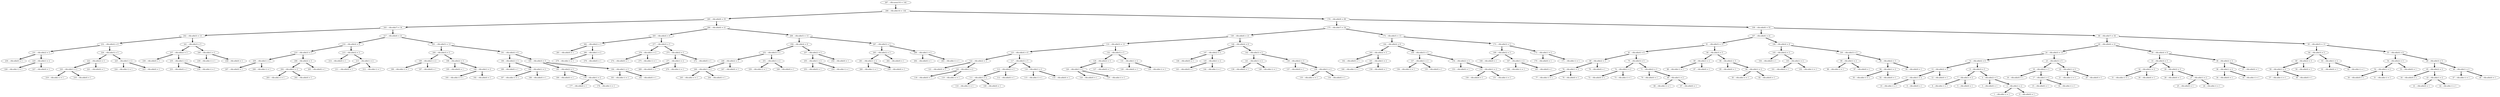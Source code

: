 digraph PDG {
230 [shape=ellipse, label="230 .- rfib:nfib(0) = 1"];
193 [shape=ellipse, label="193 .- rfib:nfib(-1) = 1"];
199 [shape=ellipse, label="199 .- rfib:nfib(1) = 2"];
15 [shape=ellipse, label="15 .- rfib:nfib(0) = 1"];
242 [shape=ellipse, label="242 .- rfib:nfib(5) = 13"];
214 [shape=ellipse, label="214 .- rfib:nfib(0) = 1"];
129 [shape=ellipse, label="129 .- rfib:nfib(0) = 1"];
286 [shape=ellipse, label="286 .- rfib:nfib(10) = 144"];
190 [shape=ellipse, label="190 .- rfib:nfib(2) = 3"];
111 [shape=ellipse, label="111 .- rfib:nfib(1) = 2"];
25 [shape=ellipse, label="25 .- rfib:nfib(0) = 1"];
13 [shape=ellipse, label="13 .- rfib:nfib(2) = 3"];
196 [shape=ellipse, label="196 .- rfib:nfib(2) = 3"];
8 [shape=ellipse, label="8 .- rfib:nfib(3) = 5"];
192 [shape=ellipse, label="192 .- rfib:nfib(0) = 1"];
231 [shape=ellipse, label="231 .- rfib:nfib(2) = 3"];
282 [shape=ellipse, label="282 .- rfib:nfib(2) = 3"];
150 [shape=ellipse, label="150 .- rfib:nfib(0) = 1"];
253 [shape=ellipse, label="253 .- rfib:nfib(0) = 1"];
239 [shape=ellipse, label="239 .- rfib:nfib(-1) = 1"];
163 [shape=ellipse, label="163 .- rfib:nfib(2) = 3"];
45 [shape=ellipse, label="45 .- rfib:nfib(2) = 3"];
245 [shape=ellipse, label="245 .- rfib:nfib(-1) = 1"];
94 [shape=ellipse, label="94 .- rfib:nfib(1) = 2"];
219 [shape=ellipse, label="219 .- rfib:nfib(-1) = 1"];
177 [shape=ellipse, label="177 .- rfib:nfib(0) = 1"];
118 [shape=ellipse, label="118 .- rfib:nfib(0) = 1"];
168 [shape=ellipse, label="168 .- rfib:nfib(0) = 1"];
233 [shape=ellipse, label="233 .- rfib:nfib(0) = 1"];
189 [shape=ellipse, label="189 .- rfib:nfib(0) = 1"];
74 [shape=ellipse, label="74 .- rfib:nfib(1) = 2"];
264 [shape=ellipse, label="264 .- rfib:nfib(0) = 1"];
133 [shape=ellipse, label="133 .- rfib:nfib(5) = 13"];
113 [shape=ellipse, label="113 .- rfib:nfib(2) = 3"];
243 [shape=ellipse, label="243 .- rfib:nfib(7) = 34"];
60 [shape=ellipse, label="60 .- rfib:nfib(2) = 3"];
123 [shape=ellipse, label="123 .- rfib:nfib(4) = 8"];
121 [shape=ellipse, label="121 .- rfib:nfib(0) = 1"];
250 [shape=ellipse, label="250 .- rfib:nfib(-1) = 1"];
252 [shape=ellipse, label="252 .- rfib:nfib(3) = 5"];
218 [shape=ellipse, label="218 .- rfib:nfib(0) = 1"];
95 [shape=ellipse, label="95 .- rfib:nfib(0) = 1"];
128 [shape=ellipse, label="128 .- rfib:nfib(2) = 3"];
57 [shape=ellipse, label="57 .- rfib:nfib(-1) = 1"];
101 [shape=ellipse, label="101 .- rfib:nfib(0) = 1"];
200 [shape=ellipse, label="200 .- rfib:nfib(3) = 5"];
54 [shape=ellipse, label="54 .- rfib:nfib(2) = 3"];
135 [shape=ellipse, label="135 .- rfib:nfib(-1) = 1"];
271 [shape=ellipse, label="271 .- rfib:nfib(1) = 2"];
89 [shape=ellipse, label="89 .- rfib:nfib(1) = 2"];
21 [shape=ellipse, label="21 .- rfib:nfib(-1) = 1"];
255 [shape=ellipse, label="255 .- rfib:nfib(1) = 2"];
107 [shape=ellipse, label="107 .- rfib:nfib(6) = 21"];
47 [shape=ellipse, label="47 .- rfib:nfib(-1) = 1"];
24 [shape=ellipse, label="24 .- rfib:nfib(5) = 13"];
40 [shape=ellipse, label="40 .- rfib:nfib(6) = 21"];
58 [shape=ellipse, label="58 .- rfib:nfib(1) = 2"];
260 [shape=ellipse, label="260 .- rfib:nfib(-1) = 1"];
226 [shape=ellipse, label="226 .- rfib:nfib(3) = 5"];
77 [shape=ellipse, label="77 .- rfib:nfib(-1) = 1"];
210 [shape=ellipse, label="210 .- rfib:nfib(3) = 5"];
102 [shape=ellipse, label="102 .- rfib:nfib(-1) = 1"];
213 [shape=ellipse, label="213 .- rfib:nfib(1) = 2"];
134 [shape=ellipse, label="134 .- rfib:nfib(0) = 1"];
169 [shape=ellipse, label="169 .- rfib:nfib(2) = 3"];
274 [shape=ellipse, label="274 .- rfib:nfib(0) = 1"];
220 [shape=ellipse, label="220 .- rfib:nfib(1) = 2"];
149 [shape=ellipse, label="149 .- rfib:nfib(6) = 21"];
93 [shape=ellipse, label="93 .- rfib:nfib(-1) = 1"];
110 [shape=ellipse, label="110 .- rfib:nfib(-1) = 1"];
257 [shape=ellipse, label="257 .- rfib:nfib(2) = 3"];
263 [shape=ellipse, label="263 .- rfib:nfib(2) = 3"];
105 [shape=ellipse, label="105 .- rfib:nfib(2) = 3"];
232 [shape=ellipse, label="232 .- rfib:nfib(4) = 8"];
11 [shape=ellipse, label="11 .- rfib:nfib(1) = 2"];
217 [shape=ellipse, label="217 .- rfib:nfib(6) = 21"];
83 [shape=ellipse, label="83 .- rfib:nfib(-1) = 1"];
287 [shape=ellipse, label="287 .- rfib:main(10) = 144"];
63 [shape=ellipse, label="63 .- rfib:nfib(1) = 2"];
181 [shape=ellipse, label="181 .- rfib:nfib(2) = 3"];
178 [shape=ellipse, label="178 .- rfib:nfib(-1) = 1"];
26 [shape=ellipse, label="26 .- rfib:nfib(-1) = 1"];
141 [shape=ellipse, label="141 .- rfib:nfib(1) = 2"];
137 [shape=ellipse, label="137 .- rfib:nfib(0) = 1"];
136 [shape=ellipse, label="136 .- rfib:nfib(1) = 2"];
20 [shape=ellipse, label="20 .- rfib:nfib(0) = 1"];
98 [shape=ellipse, label="98 .- rfib:nfib(-1) = 1"];
143 [shape=ellipse, label="143 .- rfib:nfib(0) = 1"];
44 [shape=ellipse, label="44 .- rfib:nfib(0) = 1"];
283 [shape=ellipse, label="283 .- rfib:nfib(4) = 8"];
207 [shape=ellipse, label="207 .- rfib:nfib(0) = 1"];
162 [shape=ellipse, label="162 .- rfib:nfib(0) = 1"];
99 [shape=ellipse, label="99 .- rfib:nfib(1) = 2"];
76 [shape=ellipse, label="76 .- rfib:nfib(0) = 1"];
1 [shape=ellipse, label="1 .- rfib:nfib(-1) = 1"];
175 [shape=ellipse, label="175 .- rfib:nfib(7) = 34"];
126 [shape=ellipse, label="126 .- rfib:nfib(1) = 2"];
156 [shape=ellipse, label="156 .- rfib:nfib(-1) = 1"];
104 [shape=ellipse, label="104 .- rfib:nfib(0) = 1"];
82 [shape=ellipse, label="82 .- rfib:nfib(0) = 1"];
198 [shape=ellipse, label="198 .- rfib:nfib(-1) = 1"];
211 [shape=ellipse, label="211 .- rfib:nfib(0) = 1"];
184 [shape=ellipse, label="184 .- rfib:nfib(1) = 2"];
41 [shape=ellipse, label="41 .- rfib:nfib(0) = 1"];
229 [shape=ellipse, label="229 .- rfib:nfib(1) = 2"];
91 [shape=ellipse, label="91 .- rfib:nfib(5) = 13"];
209 [shape=ellipse, label="209 .- rfib:nfib(1) = 2"];
166 [shape=ellipse, label="166 .- rfib:nfib(-1) = 1"];
120 [shape=ellipse, label="120 .- rfib:nfib(1) = 2"];
258 [shape=ellipse, label="258 .- rfib:nfib(4) = 8"];
241 [shape=ellipse, label="241 .- rfib:nfib(3) = 5"];
204 [shape=ellipse, label="204 .- rfib:nfib(1) = 2"];
272 [shape=ellipse, label="272 .- rfib:nfib(0) = 1"];
43 [shape=ellipse, label="43 .- rfib:nfib(1) = 2"];
56 [shape=ellipse, label="56 .- rfib:nfib(0) = 1"];
249 [shape=ellipse, label="249 .- rfib:nfib(0) = 1"];
115 [shape=ellipse, label="115 .- rfib:nfib(-1) = 1"];
285 [shape=ellipse, label="285 .- rfib:nfib(8) = 55"];
167 [shape=ellipse, label="167 .- rfib:nfib(1) = 2"];
276 [shape=ellipse, label="276 .- rfib:nfib(1) = 2"];
14 [shape=ellipse, label="14 .- rfib:nfib(4) = 8"];
203 [shape=ellipse, label="203 .- rfib:nfib(-1) = 1"];
61 [shape=ellipse, label="61 .- rfib:nfib(0) = 1"];
275 [shape=ellipse, label="275 .- rfib:nfib(-1) = 1"];
146 [shape=ellipse, label="146 .- rfib:nfib(0) = 1"];
170 [shape=ellipse, label="170 .- rfib:nfib(0) = 1"];
215 [shape=ellipse, label="215 .- rfib:nfib(2) = 3"];
206 [shape=ellipse, label="206 .- rfib:nfib(2) = 3"];
96 [shape=ellipse, label="96 .- rfib:nfib(2) = 3"];
187 [shape=ellipse, label="187 .- rfib:nfib(-1) = 1"];
80 [shape=ellipse, label="80 .- rfib:nfib(2) = 3"];
28 [shape=ellipse, label="28 .- rfib:nfib(0) = 1"];
23 [shape=ellipse, label="23 .- rfib:nfib(3) = 5"];
108 [shape=ellipse, label="108 .- rfib:nfib(8) = 55"];
112 [shape=ellipse, label="112 .- rfib:nfib(0) = 1"];
92 [shape=ellipse, label="92 .- rfib:nfib(0) = 1"];
160 [shape=ellipse, label="160 .- rfib:nfib(-1) = 1"];
157 [shape=ellipse, label="157 .- rfib:nfib(1) = 2"];
127 [shape=ellipse, label="127 .- rfib:nfib(0) = 1"];
284 [shape=ellipse, label="284 .- rfib:nfib(6) = 21"];
197 [shape=ellipse, label="197 .- rfib:nfib(0) = 1"];
16 [shape=ellipse, label="16 .- rfib:nfib(-1) = 1"];
155 [shape=ellipse, label="155 .- rfib:nfib(0) = 1"];
261 [shape=ellipse, label="261 .- rfib:nfib(1) = 2"];
12 [shape=ellipse, label="12 .- rfib:nfib(0) = 1"];
236 [shape=ellipse, label="236 .- rfib:nfib(0) = 1"];
164 [shape=ellipse, label="164 .- rfib:nfib(4) = 8"];
39 [shape=ellipse, label="39 .- rfib:nfib(4) = 8"];
265 [shape=ellipse, label="265 .- rfib:nfib(-1) = 1"];
78 [shape=ellipse, label="78 .- rfib:nfib(1) = 2"];
248 [shape=ellipse, label="248 .- rfib:nfib(2) = 3"];
130 [shape=ellipse, label="130 .- rfib:nfib(-1) = 1"];
34 [shape=ellipse, label="34 .- rfib:nfib(0) = 1"];
195 [shape=ellipse, label="195 .- rfib:nfib(0) = 1"];
154 [shape=ellipse, label="154 .- rfib:nfib(2) = 3"];
68 [shape=ellipse, label="68 .- rfib:nfib(-1) = 1"];
224 [shape=ellipse, label="224 .- rfib:nfib(-1) = 1"];
138 [shape=ellipse, label="138 .- rfib:nfib(2) = 3"];
52 [shape=ellipse, label="52 .- rfib:nfib(1) = 2"];
145 [shape=ellipse, label="145 .- rfib:nfib(1) = 2"];
81 [shape=ellipse, label="81 .- rfib:nfib(4) = 8"];
75 [shape=ellipse, label="75 .- rfib:nfib(3) = 5"];
64 [shape=ellipse, label="64 .- rfib:nfib(3) = 5"];
238 [shape=ellipse, label="238 .- rfib:nfib(0) = 1"];
109 [shape=ellipse, label="109 .- rfib:nfib(0) = 1"];
50 [shape=ellipse, label="50 .- rfib:nfib(0) = 1"];
202 [shape=ellipse, label="202 .- rfib:nfib(0) = 1"];
122 [shape=ellipse, label="122 .- rfib:nfib(2) = 3"];
67 [shape=ellipse, label="67 .- rfib:nfib(0) = 1"];
191 [shape=ellipse, label="191 .- rfib:nfib(4) = 8"];
279 [shape=ellipse, label="279 .- rfib:nfib(-1) = 1"];
36 [shape=ellipse, label="36 .- rfib:nfib(1) = 2"];
7 [shape=ellipse, label="7 .- rfib:nfib(1) = 2"];
32 [shape=ellipse, label="32 .- rfib:nfib(1) = 2"];
267 [shape=ellipse, label="267 .- rfib:nfib(3) = 5"];
35 [shape=ellipse, label="35 .- rfib:nfib(-1) = 1"];
49 [shape=ellipse, label="49 .- rfib:nfib(3) = 5"];
3 [shape=ellipse, label="3 .- rfib:nfib(0) = 1"];
269 [shape=ellipse, label="269 .- rfib:nfib(0) = 1"];
119 [shape=ellipse, label="119 .- rfib:nfib(-1) = 1"];
172 [shape=ellipse, label="172 .- rfib:nfib(1) = 2"];
158 [shape=ellipse, label="158 .- rfib:nfib(3) = 5"];
55 [shape=ellipse, label="55 .- rfib:nfib(4) = 8"];
33 [shape=ellipse, label="33 .- rfib:nfib(3) = 5"];
106 [shape=ellipse, label="106 .- rfib:nfib(4) = 8"];
273 [shape=ellipse, label="273 .- rfib:nfib(2) = 3"];
42 [shape=ellipse, label="42 .- rfib:nfib(-1) = 1"];
132 [shape=ellipse, label="132 .- rfib:nfib(3) = 5"];
72 [shape=ellipse, label="72 .- rfib:nfib(0) = 1"];
70 [shape=ellipse, label="70 .- rfib:nfib(0) = 1"];
10 [shape=ellipse, label="10 .- rfib:nfib(-1) = 1"];
9 [shape=ellipse, label="9 .- rfib:nfib(0) = 1"];
144 [shape=ellipse, label="144 .- rfib:nfib(-1) = 1"];
86 [shape=ellipse, label="86 .- rfib:nfib(2) = 3"];
19 [shape=ellipse, label="19 .- rfib:nfib(2) = 3"];
262 [shape=ellipse, label="262 .- rfib:nfib(0) = 1"];
147 [shape=ellipse, label="147 .- rfib:nfib(2) = 3"];
251 [shape=ellipse, label="251 .- rfib:nfib(1) = 2"];
18 [shape=ellipse, label="18 .- rfib:nfib(0) = 1"];
51 [shape=ellipse, label="51 .- rfib:nfib(-1) = 1"];
27 [shape=ellipse, label="27 .- rfib:nfib(1) = 2"];
103 [shape=ellipse, label="103 .- rfib:nfib(1) = 2"];
29 [shape=ellipse, label="29 .- rfib:nfib(2) = 3"];
22 [shape=ellipse, label="22 .- rfib:nfib(1) = 2"];
173 [shape=ellipse, label="173 .- rfib:nfib(3) = 5"];
114 [shape=ellipse, label="114 .- rfib:nfib(0) = 1"];
97 [shape=ellipse, label="97 .- rfib:nfib(0) = 1"];
183 [shape=ellipse, label="183 .- rfib:nfib(-1) = 1"];
131 [shape=ellipse, label="131 .- rfib:nfib(1) = 2"];
73 [shape=ellipse, label="73 .- rfib:nfib(-1) = 1"];
88 [shape=ellipse, label="88 .- rfib:nfib(-1) = 1"];
46 [shape=ellipse, label="46 .- rfib:nfib(0) = 1"];
246 [shape=ellipse, label="246 .- rfib:nfib(1) = 2"];
237 [shape=ellipse, label="237 .- rfib:nfib(2) = 3"];
153 [shape=ellipse, label="153 .- rfib:nfib(0) = 1"];
124 [shape=ellipse, label="124 .- rfib:nfib(0) = 1"];
188 [shape=ellipse, label="188 .- rfib:nfib(1) = 2"];
216 [shape=ellipse, label="216 .- rfib:nfib(4) = 8"];
228 [shape=ellipse, label="228 .- rfib:nfib(-1) = 1"];
259 [shape=ellipse, label="259 .- rfib:nfib(0) = 1"];
223 [shape=ellipse, label="223 .- rfib:nfib(0) = 1"];
182 [shape=ellipse, label="182 .- rfib:nfib(0) = 1"];
159 [shape=ellipse, label="159 .- rfib:nfib(0) = 1"];
38 [shape=ellipse, label="38 .- rfib:nfib(2) = 3"];
174 [shape=ellipse, label="174 .- rfib:nfib(5) = 13"];
4 [shape=ellipse, label="4 .- rfib:nfib(2) = 3"];
48 [shape=ellipse, label="48 .- rfib:nfib(1) = 2"];
270 [shape=ellipse, label="270 .- rfib:nfib(-1) = 1"];
205 [shape=ellipse, label="205 .- rfib:nfib(0) = 1"];
62 [shape=ellipse, label="62 .- rfib:nfib(-1) = 1"];
254 [shape=ellipse, label="254 .- rfib:nfib(-1) = 1"];
176 [shape=ellipse, label="176 .- rfib:nfib(9) = 89"];
139 [shape=ellipse, label="139 .- rfib:nfib(0) = 1"];
212 [shape=ellipse, label="212 .- rfib:nfib(-1) = 1"];
161 [shape=ellipse, label="161 .- rfib:nfib(1) = 2"];
71 [shape=ellipse, label="71 .- rfib:nfib(2) = 3"];
165 [shape=ellipse, label="165 .- rfib:nfib(0) = 1"];
17 [shape=ellipse, label="17 .- rfib:nfib(1) = 2"];
65 [shape=ellipse, label="65 .- rfib:nfib(5) = 13"];
125 [shape=ellipse, label="125 .- rfib:nfib(-1) = 1"];
79 [shape=ellipse, label="79 .- rfib:nfib(0) = 1"];
244 [shape=ellipse, label="244 .- rfib:nfib(0) = 1"];
0 [shape=ellipse, label="0 .- rfib:nfib(0) = 1"];
235 [shape=ellipse, label="235 .- rfib:nfib(1) = 2"];
66 [shape=ellipse, label="66 .- rfib:nfib(7) = 34"];
266 [shape=ellipse, label="266 .- rfib:nfib(1) = 2"];
221 [shape=ellipse, label="221 .- rfib:nfib(0) = 1"];
85 [shape=ellipse, label="85 .- rfib:nfib(0) = 1"];
69 [shape=ellipse, label="69 .- rfib:nfib(1) = 2"];
37 [shape=ellipse, label="37 .- rfib:nfib(0) = 1"];
186 [shape=ellipse, label="186 .- rfib:nfib(0) = 1"];
84 [shape=ellipse, label="84 .- rfib:nfib(1) = 2"];
201 [shape=ellipse, label="201 .- rfib:nfib(5) = 13"];
152 [shape=ellipse, label="152 .- rfib:nfib(1) = 2"];
140 [shape=ellipse, label="140 .- rfib:nfib(-1) = 1"];
222 [shape=ellipse, label="222 .- rfib:nfib(2) = 3"];
194 [shape=ellipse, label="194 .- rfib:nfib(1) = 2"];
6 [shape=ellipse, label="6 .- rfib:nfib(-1) = 1"];
2 [shape=ellipse, label="2 .- rfib:nfib(1) = 2"];
225 [shape=ellipse, label="225 .- rfib:nfib(1) = 2"];
185 [shape=ellipse, label="185 .- rfib:nfib(3) = 5"];
180 [shape=ellipse, label="180 .- rfib:nfib(0) = 1"];
87 [shape=ellipse, label="87 .- rfib:nfib(0) = 1"];
281 [shape=ellipse, label="281 .- rfib:nfib(0) = 1"];
208 [shape=ellipse, label="208 .- rfib:nfib(-1) = 1"];
247 [shape=ellipse, label="247 .- rfib:nfib(0) = 1"];
116 [shape=ellipse, label="116 .- rfib:nfib(1) = 2"];
179 [shape=ellipse, label="179 .- rfib:nfib(1) = 2"];
268 [shape=ellipse, label="268 .- rfib:nfib(5) = 13"];
148 [shape=ellipse, label="148 .- rfib:nfib(4) = 8"];
5 [shape=ellipse, label="5 .- rfib:nfib(0) = 1"];
280 [shape=ellipse, label="280 .- rfib:nfib(1) = 2"];
240 [shape=ellipse, label="240 .- rfib:nfib(1) = 2"];
227 [shape=ellipse, label="227 .- rfib:nfib(0) = 1"];
31 [shape=ellipse, label="31 .- rfib:nfib(-1) = 1"];
117 [shape=ellipse, label="117 .- rfib:nfib(3) = 5"];
256 [shape=ellipse, label="256 .- rfib:nfib(0) = 1"];
100 [shape=ellipse, label="100 .- rfib:nfib(3) = 5"];
90 [shape=ellipse, label="90 .- rfib:nfib(3) = 5"];
30 [shape=ellipse, label="30 .- rfib:nfib(0) = 1"];
59 [shape=ellipse, label="59 .- rfib:nfib(0) = 1"];
277 [shape=ellipse, label="277 .- rfib:nfib(3) = 5"];
171 [shape=ellipse, label="171 .- rfib:nfib(-1) = 1"];
53 [shape=ellipse, label="53 .- rfib:nfib(0) = 1"];
151 [shape=ellipse, label="151 .- rfib:nfib(-1) = 1"];
142 [shape=ellipse, label="142 .- rfib:nfib(3) = 5"];
278 [shape=ellipse, label="278 .- rfib:nfib(0) = 1"];
234 [shape=ellipse, label="234 .- rfib:nfib(-1) = 1"];
199 -> 198 [color=black, penwidth=3];
199 -> 197 [color=black, penwidth=3];
242 -> 241 [color=black, penwidth=3];
242 -> 232 [color=black, penwidth=3];
286 -> 285 [color=black, penwidth=3];
286 -> 176 [color=black, penwidth=3];
190 -> 189 [color=black, penwidth=3];
190 -> 188 [color=black, penwidth=3];
111 -> 110 [color=black, penwidth=3];
111 -> 109 [color=black, penwidth=3];
13 -> 12 [color=black, penwidth=3];
13 -> 11 [color=black, penwidth=3];
196 -> 195 [color=black, penwidth=3];
196 -> 194 [color=black, penwidth=3];
8 -> 7 [color=black, penwidth=3];
8 -> 4 [color=black, penwidth=3];
231 -> 230 [color=black, penwidth=3];
231 -> 229 [color=black, penwidth=3];
282 -> 281 [color=black, penwidth=3];
282 -> 280 [color=black, penwidth=3];
163 -> 162 [color=black, penwidth=3];
163 -> 161 [color=black, penwidth=3];
45 -> 44 [color=black, penwidth=3];
45 -> 43 [color=black, penwidth=3];
94 -> 93 [color=black, penwidth=3];
94 -> 92 [color=black, penwidth=3];
74 -> 73 [color=black, penwidth=3];
74 -> 72 [color=black, penwidth=3];
133 -> 132 [color=black, penwidth=3];
133 -> 123 [color=black, penwidth=3];
113 -> 112 [color=black, penwidth=3];
113 -> 111 [color=black, penwidth=3];
243 -> 242 [color=black, penwidth=3];
243 -> 217 [color=black, penwidth=3];
60 -> 59 [color=black, penwidth=3];
60 -> 58 [color=black, penwidth=3];
123 -> 122 [color=black, penwidth=3];
123 -> 117 [color=black, penwidth=3];
252 -> 251 [color=black, penwidth=3];
252 -> 248 [color=black, penwidth=3];
128 -> 127 [color=black, penwidth=3];
128 -> 126 [color=black, penwidth=3];
200 -> 199 [color=black, penwidth=3];
200 -> 196 [color=black, penwidth=3];
54 -> 53 [color=black, penwidth=3];
54 -> 52 [color=black, penwidth=3];
271 -> 270 [color=black, penwidth=3];
271 -> 269 [color=black, penwidth=3];
89 -> 88 [color=black, penwidth=3];
89 -> 87 [color=black, penwidth=3];
255 -> 254 [color=black, penwidth=3];
255 -> 253 [color=black, penwidth=3];
107 -> 106 [color=black, penwidth=3];
107 -> 91 [color=black, penwidth=3];
24 -> 23 [color=black, penwidth=3];
24 -> 14 [color=black, penwidth=3];
40 -> 39 [color=black, penwidth=3];
40 -> 24 [color=black, penwidth=3];
58 -> 57 [color=black, penwidth=3];
58 -> 56 [color=black, penwidth=3];
226 -> 225 [color=black, penwidth=3];
226 -> 222 [color=black, penwidth=3];
210 -> 209 [color=black, penwidth=3];
210 -> 206 [color=black, penwidth=3];
213 -> 212 [color=black, penwidth=3];
213 -> 211 [color=black, penwidth=3];
169 -> 168 [color=black, penwidth=3];
169 -> 167 [color=black, penwidth=3];
220 -> 219 [color=black, penwidth=3];
220 -> 218 [color=black, penwidth=3];
149 -> 148 [color=black, penwidth=3];
149 -> 133 [color=black, penwidth=3];
257 -> 256 [color=black, penwidth=3];
257 -> 255 [color=black, penwidth=3];
263 -> 262 [color=black, penwidth=3];
263 -> 261 [color=black, penwidth=3];
105 -> 104 [color=black, penwidth=3];
105 -> 103 [color=black, penwidth=3];
232 -> 231 [color=black, penwidth=3];
232 -> 226 [color=black, penwidth=3];
11 -> 10 [color=black, penwidth=3];
11 -> 9 [color=black, penwidth=3];
217 -> 216 [color=black, penwidth=3];
217 -> 201 [color=black, penwidth=3];
287 -> 286 [color=black, penwidth=3];
63 -> 62 [color=black, penwidth=3];
63 -> 61 [color=black, penwidth=3];
181 -> 180 [color=black, penwidth=3];
181 -> 179 [color=black, penwidth=3];
141 -> 140 [color=black, penwidth=3];
141 -> 139 [color=black, penwidth=3];
136 -> 135 [color=black, penwidth=3];
136 -> 134 [color=black, penwidth=3];
283 -> 282 [color=black, penwidth=3];
283 -> 277 [color=black, penwidth=3];
99 -> 98 [color=black, penwidth=3];
99 -> 97 [color=black, penwidth=3];
175 -> 174 [color=black, penwidth=3];
175 -> 149 [color=black, penwidth=3];
126 -> 125 [color=black, penwidth=3];
126 -> 124 [color=black, penwidth=3];
184 -> 183 [color=black, penwidth=3];
184 -> 182 [color=black, penwidth=3];
229 -> 228 [color=black, penwidth=3];
229 -> 227 [color=black, penwidth=3];
91 -> 90 [color=black, penwidth=3];
91 -> 81 [color=black, penwidth=3];
209 -> 208 [color=black, penwidth=3];
209 -> 207 [color=black, penwidth=3];
120 -> 119 [color=black, penwidth=3];
120 -> 118 [color=black, penwidth=3];
258 -> 257 [color=black, penwidth=3];
258 -> 252 [color=black, penwidth=3];
241 -> 240 [color=black, penwidth=3];
241 -> 237 [color=black, penwidth=3];
204 -> 203 [color=black, penwidth=3];
204 -> 202 [color=black, penwidth=3];
43 -> 42 [color=black, penwidth=3];
43 -> 41 [color=black, penwidth=3];
285 -> 284 [color=black, penwidth=3];
285 -> 243 [color=black, penwidth=3];
167 -> 166 [color=black, penwidth=3];
167 -> 165 [color=black, penwidth=3];
276 -> 275 [color=black, penwidth=3];
276 -> 274 [color=black, penwidth=3];
14 -> 13 [color=black, penwidth=3];
14 -> 8 [color=black, penwidth=3];
215 -> 214 [color=black, penwidth=3];
215 -> 213 [color=black, penwidth=3];
206 -> 205 [color=black, penwidth=3];
206 -> 204 [color=black, penwidth=3];
96 -> 95 [color=black, penwidth=3];
96 -> 94 [color=black, penwidth=3];
80 -> 79 [color=black, penwidth=3];
80 -> 78 [color=black, penwidth=3];
23 -> 22 [color=black, penwidth=3];
23 -> 19 [color=black, penwidth=3];
108 -> 107 [color=black, penwidth=3];
108 -> 66 [color=black, penwidth=3];
157 -> 156 [color=black, penwidth=3];
157 -> 155 [color=black, penwidth=3];
284 -> 283 [color=black, penwidth=3];
284 -> 268 [color=black, penwidth=3];
261 -> 260 [color=black, penwidth=3];
261 -> 259 [color=black, penwidth=3];
164 -> 163 [color=black, penwidth=3];
164 -> 158 [color=black, penwidth=3];
39 -> 38 [color=black, penwidth=3];
39 -> 33 [color=black, penwidth=3];
78 -> 77 [color=black, penwidth=3];
78 -> 76 [color=black, penwidth=3];
248 -> 247 [color=black, penwidth=3];
248 -> 246 [color=black, penwidth=3];
154 -> 153 [color=black, penwidth=3];
154 -> 152 [color=black, penwidth=3];
138 -> 137 [color=black, penwidth=3];
138 -> 136 [color=black, penwidth=3];
52 -> 51 [color=black, penwidth=3];
52 -> 50 [color=black, penwidth=3];
145 -> 144 [color=black, penwidth=3];
145 -> 143 [color=black, penwidth=3];
81 -> 80 [color=black, penwidth=3];
81 -> 75 [color=black, penwidth=3];
75 -> 74 [color=black, penwidth=3];
75 -> 71 [color=black, penwidth=3];
64 -> 63 [color=black, penwidth=3];
64 -> 60 [color=black, penwidth=3];
122 -> 121 [color=black, penwidth=3];
122 -> 120 [color=black, penwidth=3];
191 -> 190 [color=black, penwidth=3];
191 -> 185 [color=black, penwidth=3];
36 -> 35 [color=black, penwidth=3];
36 -> 34 [color=black, penwidth=3];
7 -> 6 [color=black, penwidth=3];
7 -> 5 [color=black, penwidth=3];
32 -> 31 [color=black, penwidth=3];
32 -> 30 [color=black, penwidth=3];
267 -> 266 [color=black, penwidth=3];
267 -> 263 [color=black, penwidth=3];
49 -> 48 [color=black, penwidth=3];
49 -> 45 [color=black, penwidth=3];
172 -> 171 [color=black, penwidth=3];
172 -> 170 [color=black, penwidth=3];
158 -> 157 [color=black, penwidth=3];
158 -> 154 [color=black, penwidth=3];
55 -> 54 [color=black, penwidth=3];
55 -> 49 [color=black, penwidth=3];
33 -> 32 [color=black, penwidth=3];
33 -> 29 [color=black, penwidth=3];
106 -> 105 [color=black, penwidth=3];
106 -> 100 [color=black, penwidth=3];
273 -> 272 [color=black, penwidth=3];
273 -> 271 [color=black, penwidth=3];
132 -> 131 [color=black, penwidth=3];
132 -> 128 [color=black, penwidth=3];
86 -> 85 [color=black, penwidth=3];
86 -> 84 [color=black, penwidth=3];
19 -> 18 [color=black, penwidth=3];
19 -> 17 [color=black, penwidth=3];
147 -> 146 [color=black, penwidth=3];
147 -> 145 [color=black, penwidth=3];
251 -> 250 [color=black, penwidth=3];
251 -> 249 [color=black, penwidth=3];
27 -> 26 [color=black, penwidth=3];
27 -> 25 [color=black, penwidth=3];
103 -> 102 [color=black, penwidth=3];
103 -> 101 [color=black, penwidth=3];
29 -> 28 [color=black, penwidth=3];
29 -> 27 [color=black, penwidth=3];
22 -> 21 [color=black, penwidth=3];
22 -> 20 [color=black, penwidth=3];
173 -> 172 [color=black, penwidth=3];
173 -> 169 [color=black, penwidth=3];
131 -> 130 [color=black, penwidth=3];
131 -> 129 [color=black, penwidth=3];
246 -> 245 [color=black, penwidth=3];
246 -> 244 [color=black, penwidth=3];
237 -> 236 [color=black, penwidth=3];
237 -> 235 [color=black, penwidth=3];
188 -> 187 [color=black, penwidth=3];
188 -> 186 [color=black, penwidth=3];
216 -> 215 [color=black, penwidth=3];
216 -> 210 [color=black, penwidth=3];
38 -> 37 [color=black, penwidth=3];
38 -> 36 [color=black, penwidth=3];
174 -> 173 [color=black, penwidth=3];
174 -> 164 [color=black, penwidth=3];
4 -> 3 [color=black, penwidth=3];
4 -> 2 [color=black, penwidth=3];
48 -> 47 [color=black, penwidth=3];
48 -> 46 [color=black, penwidth=3];
176 -> 175 [color=black, penwidth=3];
176 -> 108 [color=black, penwidth=3];
161 -> 160 [color=black, penwidth=3];
161 -> 159 [color=black, penwidth=3];
71 -> 70 [color=black, penwidth=3];
71 -> 69 [color=black, penwidth=3];
17 -> 16 [color=black, penwidth=3];
17 -> 15 [color=black, penwidth=3];
65 -> 64 [color=black, penwidth=3];
65 -> 55 [color=black, penwidth=3];
235 -> 234 [color=black, penwidth=3];
235 -> 233 [color=black, penwidth=3];
66 -> 65 [color=black, penwidth=3];
66 -> 40 [color=black, penwidth=3];
266 -> 265 [color=black, penwidth=3];
266 -> 264 [color=black, penwidth=3];
69 -> 68 [color=black, penwidth=3];
69 -> 67 [color=black, penwidth=3];
84 -> 83 [color=black, penwidth=3];
84 -> 82 [color=black, penwidth=3];
201 -> 200 [color=black, penwidth=3];
201 -> 191 [color=black, penwidth=3];
152 -> 151 [color=black, penwidth=3];
152 -> 150 [color=black, penwidth=3];
222 -> 221 [color=black, penwidth=3];
222 -> 220 [color=black, penwidth=3];
194 -> 193 [color=black, penwidth=3];
194 -> 192 [color=black, penwidth=3];
2 -> 1 [color=black, penwidth=3];
2 -> 0 [color=black, penwidth=3];
225 -> 224 [color=black, penwidth=3];
225 -> 223 [color=black, penwidth=3];
185 -> 184 [color=black, penwidth=3];
185 -> 181 [color=black, penwidth=3];
116 -> 115 [color=black, penwidth=3];
116 -> 114 [color=black, penwidth=3];
179 -> 178 [color=black, penwidth=3];
179 -> 177 [color=black, penwidth=3];
268 -> 267 [color=black, penwidth=3];
268 -> 258 [color=black, penwidth=3];
148 -> 147 [color=black, penwidth=3];
148 -> 142 [color=black, penwidth=3];
280 -> 279 [color=black, penwidth=3];
280 -> 278 [color=black, penwidth=3];
240 -> 239 [color=black, penwidth=3];
240 -> 238 [color=black, penwidth=3];
117 -> 116 [color=black, penwidth=3];
117 -> 113 [color=black, penwidth=3];
100 -> 99 [color=black, penwidth=3];
100 -> 96 [color=black, penwidth=3];
90 -> 89 [color=black, penwidth=3];
90 -> 86 [color=black, penwidth=3];
277 -> 276 [color=black, penwidth=3];
277 -> 273 [color=black, penwidth=3];
142 -> 141 [color=black, penwidth=3];
142 -> 138 [color=black, penwidth=3];
}